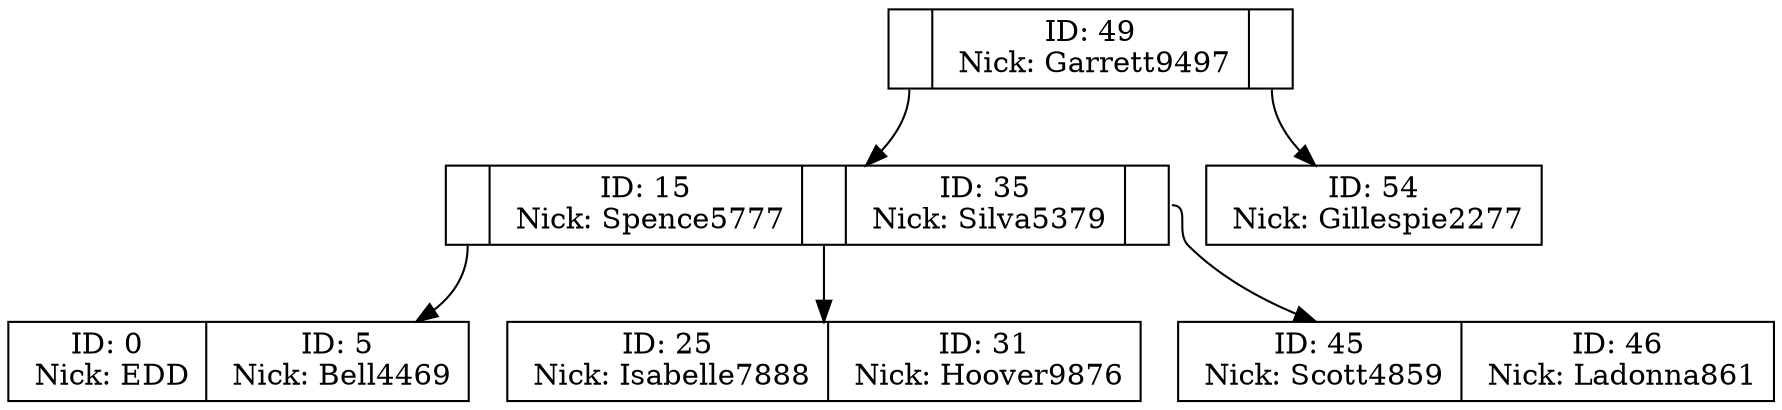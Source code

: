 digraph G {
node[shape=record]
		//Agregar Nodos Rama
R0x7f19f4009b10[label="<C1>|ID: 49\n Nick: Garrett9497|<C2>"];
R0x7f19f4009ab0[label="<C1>|ID: 15\n Nick: Spence5777|<C2>|ID: 35\n Nick: Silva5379|<C3>"];
R0x7f19f4000f70[label="ID: 0\n Nick: EDD|ID: 5\n Nick: Bell4469"];
R0x7f19f40098d0[label="ID: 25\n Nick: Isabelle7888|ID: 31\n Nick: Hoover9876"];
R0x7f19f4009a20[label="ID: 45\n Nick: Scott4859|ID: 46\n Nick: Ladonna861"];
R0x7f19f4009b40[label="ID: 54\n Nick: Gillespie2277"];
		//Agregar conexiones
R0x7f19f4009b10:C1->R0x7f19f4009ab0;
R0x7f19f4009ab0:C1->R0x7f19f4000f70;
R0x7f19f4009ab0:C2->R0x7f19f40098d0;
R0x7f19f4009ab0:C3->R0x7f19f4009a20;
R0x7f19f4009b10:C2->R0x7f19f4009b40;
}